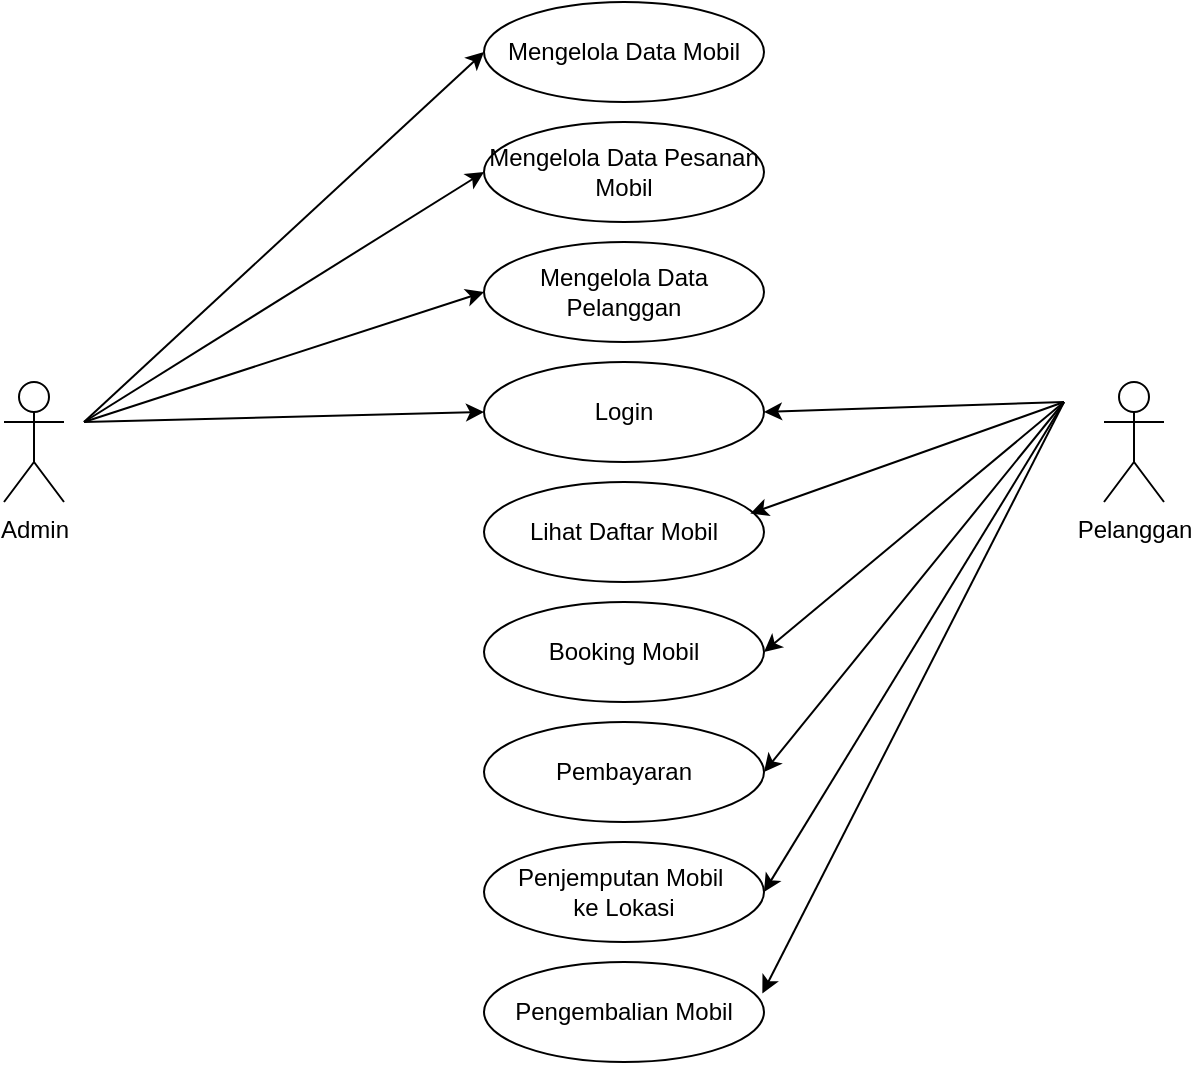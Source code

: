 <mxfile version="24.7.17">
  <diagram name="Page-1" id="lzcPqo8F_ukYm6m2X-VP">
    <mxGraphModel dx="1257" dy="749" grid="1" gridSize="10" guides="1" tooltips="1" connect="1" arrows="1" fold="1" page="1" pageScale="1" pageWidth="827" pageHeight="1169" math="0" shadow="0">
      <root>
        <mxCell id="0" />
        <mxCell id="1" parent="0" />
        <mxCell id="btTclXF5VVpqyP1IIABV-1" value="Admin" style="shape=umlActor;verticalLabelPosition=bottom;verticalAlign=top;html=1;outlineConnect=0;" parent="1" vertex="1">
          <mxGeometry x="150" y="240" width="30" height="60" as="geometry" />
        </mxCell>
        <mxCell id="btTclXF5VVpqyP1IIABV-3" value="Pelanggan" style="shape=umlActor;verticalLabelPosition=bottom;verticalAlign=top;html=1;outlineConnect=0;" parent="1" vertex="1">
          <mxGeometry x="700" y="240" width="30" height="60" as="geometry" />
        </mxCell>
        <mxCell id="btTclXF5VVpqyP1IIABV-7" value="Login" style="ellipse;whiteSpace=wrap;html=1;" parent="1" vertex="1">
          <mxGeometry x="390" y="230" width="140" height="50" as="geometry" />
        </mxCell>
        <mxCell id="btTclXF5VVpqyP1IIABV-14" value="" style="endArrow=none;html=1;rounded=0;startArrow=classic;startFill=1;exitX=1;exitY=0.5;exitDx=0;exitDy=0;" parent="1" source="btTclXF5VVpqyP1IIABV-21" edge="1">
          <mxGeometry width="50" height="50" relative="1" as="geometry">
            <mxPoint x="590" y="105" as="sourcePoint" />
            <mxPoint x="680" y="250" as="targetPoint" />
          </mxGeometry>
        </mxCell>
        <mxCell id="btTclXF5VVpqyP1IIABV-15" value="Mengelola Data Mobil" style="ellipse;whiteSpace=wrap;html=1;" parent="1" vertex="1">
          <mxGeometry x="390" y="50" width="140" height="50" as="geometry" />
        </mxCell>
        <mxCell id="btTclXF5VVpqyP1IIABV-16" value="Mengelola Data Pesanan Mobil" style="ellipse;whiteSpace=wrap;html=1;" parent="1" vertex="1">
          <mxGeometry x="390" y="110" width="140" height="50" as="geometry" />
        </mxCell>
        <mxCell id="btTclXF5VVpqyP1IIABV-17" value="Mengelola Data Pelanggan" style="ellipse;whiteSpace=wrap;html=1;" parent="1" vertex="1">
          <mxGeometry x="390" y="170" width="140" height="50" as="geometry" />
        </mxCell>
        <mxCell id="btTclXF5VVpqyP1IIABV-18" value="" style="endArrow=classic;html=1;rounded=0;entryX=0;entryY=0.5;entryDx=0;entryDy=0;" parent="1" target="btTclXF5VVpqyP1IIABV-15" edge="1">
          <mxGeometry width="50" height="50" relative="1" as="geometry">
            <mxPoint x="190" y="260" as="sourcePoint" />
            <mxPoint x="260" y="120" as="targetPoint" />
          </mxGeometry>
        </mxCell>
        <mxCell id="btTclXF5VVpqyP1IIABV-19" value="" style="endArrow=classic;html=1;rounded=0;entryX=0;entryY=0.5;entryDx=0;entryDy=0;" parent="1" target="btTclXF5VVpqyP1IIABV-16" edge="1">
          <mxGeometry width="50" height="50" relative="1" as="geometry">
            <mxPoint x="190" y="260" as="sourcePoint" />
            <mxPoint x="260" y="130" as="targetPoint" />
          </mxGeometry>
        </mxCell>
        <mxCell id="btTclXF5VVpqyP1IIABV-20" value="" style="endArrow=classic;html=1;rounded=0;entryX=0;entryY=0.5;entryDx=0;entryDy=0;" parent="1" target="btTclXF5VVpqyP1IIABV-17" edge="1">
          <mxGeometry width="50" height="50" relative="1" as="geometry">
            <mxPoint x="190" y="260" as="sourcePoint" />
            <mxPoint x="270" y="180" as="targetPoint" />
          </mxGeometry>
        </mxCell>
        <mxCell id="btTclXF5VVpqyP1IIABV-21" value="Booking Mobil" style="ellipse;whiteSpace=wrap;html=1;" parent="1" vertex="1">
          <mxGeometry x="390" y="350" width="140" height="50" as="geometry" />
        </mxCell>
        <mxCell id="btTclXF5VVpqyP1IIABV-27" value="Pembayaran" style="ellipse;whiteSpace=wrap;html=1;" parent="1" vertex="1">
          <mxGeometry x="390" y="410" width="140" height="50" as="geometry" />
        </mxCell>
        <mxCell id="btTclXF5VVpqyP1IIABV-28" value="" style="endArrow=classic;html=1;rounded=0;entryX=1;entryY=0.5;entryDx=0;entryDy=0;endFill=1;" parent="1" target="btTclXF5VVpqyP1IIABV-27" edge="1">
          <mxGeometry width="50" height="50" relative="1" as="geometry">
            <mxPoint x="680" y="250" as="sourcePoint" />
            <mxPoint x="560" y="200" as="targetPoint" />
          </mxGeometry>
        </mxCell>
        <mxCell id="btTclXF5VVpqyP1IIABV-29" value="Lihat Daftar Mobil" style="ellipse;whiteSpace=wrap;html=1;" parent="1" vertex="1">
          <mxGeometry x="390" y="290" width="140" height="50" as="geometry" />
        </mxCell>
        <mxCell id="btTclXF5VVpqyP1IIABV-30" value="" style="endArrow=none;html=1;rounded=0;startArrow=classic;startFill=1;exitX=0.951;exitY=0.316;exitDx=0;exitDy=0;exitPerimeter=0;" parent="1" source="btTclXF5VVpqyP1IIABV-29" edge="1">
          <mxGeometry width="50" height="50" relative="1" as="geometry">
            <mxPoint x="500" y="250" as="sourcePoint" />
            <mxPoint x="680" y="250" as="targetPoint" />
          </mxGeometry>
        </mxCell>
        <mxCell id="btTclXF5VVpqyP1IIABV-36" value="Penjemputan Mobil&amp;nbsp;&lt;div&gt;ke Lokasi&lt;/div&gt;" style="ellipse;whiteSpace=wrap;html=1;" parent="1" vertex="1">
          <mxGeometry x="390" y="470" width="140" height="50" as="geometry" />
        </mxCell>
        <mxCell id="btTclXF5VVpqyP1IIABV-37" value="Pengembalian Mobil" style="ellipse;whiteSpace=wrap;html=1;" parent="1" vertex="1">
          <mxGeometry x="390" y="530" width="140" height="50" as="geometry" />
        </mxCell>
        <mxCell id="btTclXF5VVpqyP1IIABV-40" value="" style="endArrow=classic;html=1;rounded=0;entryX=1;entryY=0.5;entryDx=0;entryDy=0;endFill=1;" parent="1" target="btTclXF5VVpqyP1IIABV-36" edge="1">
          <mxGeometry width="50" height="50" relative="1" as="geometry">
            <mxPoint x="680" y="250" as="sourcePoint" />
            <mxPoint x="600" y="230" as="targetPoint" />
          </mxGeometry>
        </mxCell>
        <mxCell id="btTclXF5VVpqyP1IIABV-41" value="" style="endArrow=classic;html=1;rounded=0;entryX=0.994;entryY=0.316;entryDx=0;entryDy=0;endFill=1;entryPerimeter=0;" parent="1" target="btTclXF5VVpqyP1IIABV-37" edge="1">
          <mxGeometry width="50" height="50" relative="1" as="geometry">
            <mxPoint x="680" y="250" as="sourcePoint" />
            <mxPoint x="490" y="390" as="targetPoint" />
          </mxGeometry>
        </mxCell>
        <mxCell id="nKnBXcsVQIlAc5ingZsk-1" value="" style="endArrow=classic;html=1;rounded=0;entryX=0;entryY=0.5;entryDx=0;entryDy=0;" edge="1" parent="1" target="btTclXF5VVpqyP1IIABV-7">
          <mxGeometry width="50" height="50" relative="1" as="geometry">
            <mxPoint x="190" y="260" as="sourcePoint" />
            <mxPoint x="380" y="50" as="targetPoint" />
          </mxGeometry>
        </mxCell>
        <mxCell id="nKnBXcsVQIlAc5ingZsk-2" value="" style="endArrow=none;html=1;rounded=0;startArrow=classic;startFill=1;exitX=1;exitY=0.5;exitDx=0;exitDy=0;" edge="1" parent="1" source="btTclXF5VVpqyP1IIABV-7">
          <mxGeometry width="50" height="50" relative="1" as="geometry">
            <mxPoint x="480" y="47" as="sourcePoint" />
            <mxPoint x="680" y="250" as="targetPoint" />
          </mxGeometry>
        </mxCell>
      </root>
    </mxGraphModel>
  </diagram>
</mxfile>
